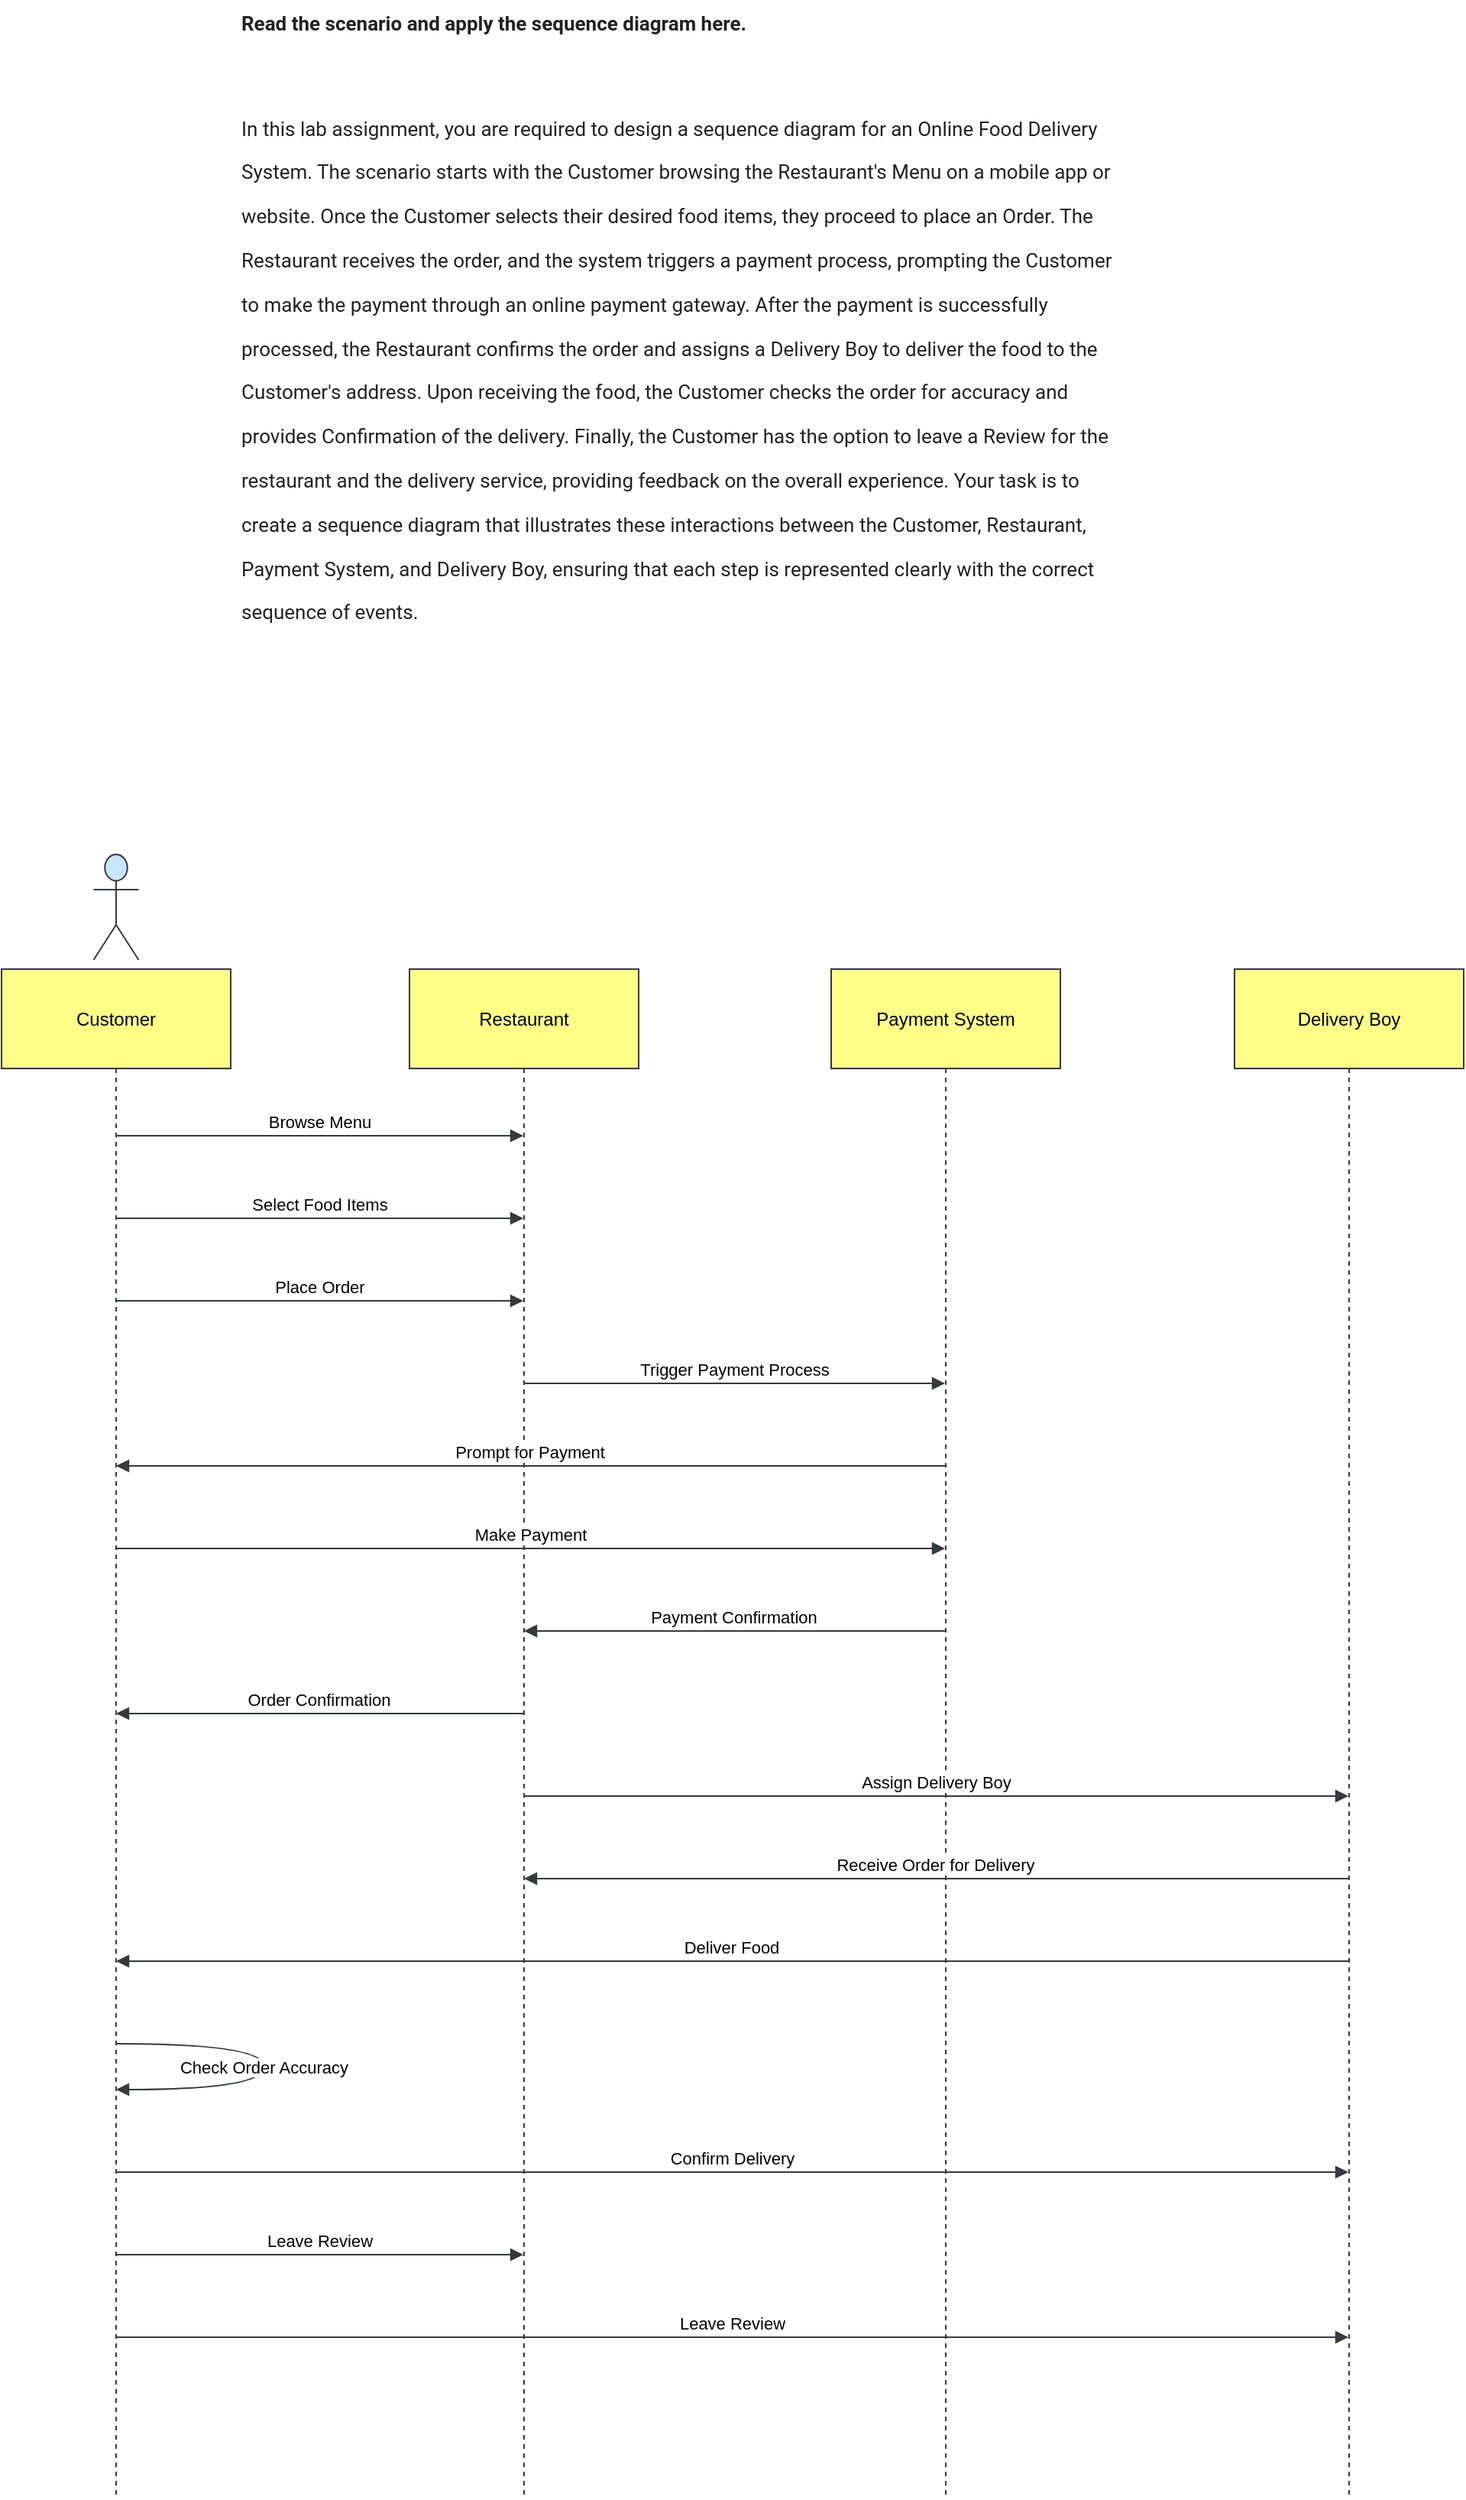 <mxfile version="26.2.14">
  <diagram name="Page-1" id="uUIcSil0GLClQxcJma0W">
    <mxGraphModel dx="2620" dy="2010" grid="0" gridSize="10" guides="1" tooltips="1" connect="1" arrows="1" fold="1" page="0" pageScale="1" pageWidth="827" pageHeight="1169" math="0" shadow="0">
      <root>
        <mxCell id="0" />
        <mxCell id="1" parent="0" />
        <mxCell id="2" value="Customer" style="shape=umlLifeline;perimeter=lifelinePerimeter;whiteSpace=wrap;container=1;dropTarget=0;collapsible=0;recursiveResize=0;outlineConnect=0;portConstraint=eastwest;newEdgeStyle={&quot;edgeStyle&quot;:&quot;elbowEdgeStyle&quot;,&quot;elbow&quot;:&quot;vertical&quot;,&quot;curved&quot;:0,&quot;rounded&quot;:0};size=65;fillColor=#ffff88;strokeColor=#36393d;" parent="1" vertex="1">
          <mxGeometry x="-46" width="150" height="1000" as="geometry" />
        </mxCell>
        <mxCell id="3" value="Restaurant" style="shape=umlLifeline;perimeter=lifelinePerimeter;whiteSpace=wrap;container=1;dropTarget=0;collapsible=0;recursiveResize=0;outlineConnect=0;portConstraint=eastwest;newEdgeStyle={&quot;edgeStyle&quot;:&quot;elbowEdgeStyle&quot;,&quot;elbow&quot;:&quot;vertical&quot;,&quot;curved&quot;:0,&quot;rounded&quot;:0};size=65;fillColor=#ffff88;strokeColor=#36393d;" parent="1" vertex="1">
          <mxGeometry x="221" width="150" height="1000" as="geometry" />
        </mxCell>
        <mxCell id="4" value="Payment System" style="shape=umlLifeline;perimeter=lifelinePerimeter;whiteSpace=wrap;container=1;dropTarget=0;collapsible=0;recursiveResize=0;outlineConnect=0;portConstraint=eastwest;newEdgeStyle={&quot;edgeStyle&quot;:&quot;elbowEdgeStyle&quot;,&quot;elbow&quot;:&quot;vertical&quot;,&quot;curved&quot;:0,&quot;rounded&quot;:0};size=65;fillColor=#ffff88;strokeColor=#36393d;" parent="1" vertex="1">
          <mxGeometry x="497" width="150" height="1000" as="geometry" />
        </mxCell>
        <mxCell id="5" value="Delivery Boy" style="shape=umlLifeline;perimeter=lifelinePerimeter;whiteSpace=wrap;container=1;dropTarget=0;collapsible=0;recursiveResize=0;outlineConnect=0;portConstraint=eastwest;newEdgeStyle={&quot;edgeStyle&quot;:&quot;elbowEdgeStyle&quot;,&quot;elbow&quot;:&quot;vertical&quot;,&quot;curved&quot;:0,&quot;rounded&quot;:0};size=65;fillColor=#ffff88;strokeColor=#36393d;" parent="1" vertex="1">
          <mxGeometry x="761" width="150" height="1000" as="geometry" />
        </mxCell>
        <mxCell id="6" value="Browse Menu" style="verticalAlign=bottom;edgeStyle=elbowEdgeStyle;elbow=vertical;curved=0;rounded=0;endArrow=block;fillColor=#ffff88;strokeColor=#36393d;" parent="1" source="2" target="3" edge="1">
          <mxGeometry relative="1" as="geometry">
            <Array as="points">
              <mxPoint x="188" y="109" />
            </Array>
          </mxGeometry>
        </mxCell>
        <mxCell id="7" value="Select Food Items" style="verticalAlign=bottom;edgeStyle=elbowEdgeStyle;elbow=vertical;curved=0;rounded=0;endArrow=block;fillColor=#ffff88;strokeColor=#36393d;" parent="1" source="2" target="3" edge="1">
          <mxGeometry relative="1" as="geometry">
            <Array as="points">
              <mxPoint x="188" y="163" />
            </Array>
          </mxGeometry>
        </mxCell>
        <mxCell id="8" value="Place Order" style="verticalAlign=bottom;edgeStyle=elbowEdgeStyle;elbow=vertical;curved=0;rounded=0;endArrow=block;fillColor=#ffff88;strokeColor=#36393d;" parent="1" source="2" target="3" edge="1">
          <mxGeometry relative="1" as="geometry">
            <Array as="points">
              <mxPoint x="188" y="217" />
            </Array>
          </mxGeometry>
        </mxCell>
        <mxCell id="9" value="Trigger Payment Process" style="verticalAlign=bottom;edgeStyle=elbowEdgeStyle;elbow=vertical;curved=0;rounded=0;endArrow=block;fillColor=#ffff88;strokeColor=#36393d;" parent="1" source="3" target="4" edge="1">
          <mxGeometry relative="1" as="geometry">
            <Array as="points">
              <mxPoint x="413" y="271" />
            </Array>
          </mxGeometry>
        </mxCell>
        <mxCell id="10" value="Prompt for Payment" style="verticalAlign=bottom;edgeStyle=elbowEdgeStyle;elbow=vertical;curved=0;rounded=0;endArrow=block;fillColor=#ffff88;strokeColor=#36393d;" parent="1" source="4" target="2" edge="1">
          <mxGeometry relative="1" as="geometry">
            <Array as="points">
              <mxPoint x="312" y="325" />
            </Array>
          </mxGeometry>
        </mxCell>
        <mxCell id="11" value="Make Payment" style="verticalAlign=bottom;edgeStyle=elbowEdgeStyle;elbow=vertical;curved=0;rounded=0;endArrow=block;fillColor=#ffff88;strokeColor=#36393d;" parent="1" source="2" target="4" edge="1">
          <mxGeometry relative="1" as="geometry">
            <Array as="points">
              <mxPoint x="309" y="379" />
            </Array>
          </mxGeometry>
        </mxCell>
        <mxCell id="12" value="Payment Confirmation" style="verticalAlign=bottom;edgeStyle=elbowEdgeStyle;elbow=vertical;curved=0;rounded=0;endArrow=block;fillColor=#ffff88;strokeColor=#36393d;" parent="1" source="4" target="3" edge="1">
          <mxGeometry relative="1" as="geometry">
            <Array as="points">
              <mxPoint x="416" y="433" />
            </Array>
          </mxGeometry>
        </mxCell>
        <mxCell id="13" value="Order Confirmation" style="verticalAlign=bottom;edgeStyle=elbowEdgeStyle;elbow=vertical;curved=0;rounded=0;endArrow=block;fillColor=#ffff88;strokeColor=#36393d;" parent="1" source="3" target="2" edge="1">
          <mxGeometry relative="1" as="geometry">
            <Array as="points">
              <mxPoint x="191" y="487" />
            </Array>
          </mxGeometry>
        </mxCell>
        <mxCell id="14" value="Assign Delivery Boy" style="verticalAlign=bottom;edgeStyle=elbowEdgeStyle;elbow=vertical;curved=0;rounded=0;endArrow=block;fillColor=#ffff88;strokeColor=#36393d;" parent="1" source="3" target="5" edge="1">
          <mxGeometry relative="1" as="geometry">
            <Array as="points">
              <mxPoint x="513" y="541" />
            </Array>
          </mxGeometry>
        </mxCell>
        <mxCell id="15" value="Receive Order for Delivery" style="verticalAlign=bottom;edgeStyle=elbowEdgeStyle;elbow=vertical;curved=0;rounded=0;endArrow=block;fillColor=#ffff88;strokeColor=#36393d;" parent="1" source="5" target="3" edge="1">
          <mxGeometry relative="1" as="geometry">
            <Array as="points">
              <mxPoint x="516" y="595" />
            </Array>
          </mxGeometry>
        </mxCell>
        <mxCell id="16" value="Deliver Food" style="verticalAlign=bottom;edgeStyle=elbowEdgeStyle;elbow=vertical;curved=0;rounded=0;endArrow=block;fillColor=#ffff88;strokeColor=#36393d;" parent="1" source="5" target="2" edge="1">
          <mxGeometry relative="1" as="geometry">
            <Array as="points">
              <mxPoint x="412" y="649" />
            </Array>
          </mxGeometry>
        </mxCell>
        <mxCell id="17" value="Check Order Accuracy" style="curved=1;endArrow=block;fillColor=#ffff88;strokeColor=#36393d;" parent="1" source="2" target="2" edge="1">
          <mxGeometry relative="1" as="geometry">
            <Array as="points">
              <mxPoint x="126" y="703" />
              <mxPoint x="126" y="733" />
            </Array>
          </mxGeometry>
        </mxCell>
        <mxCell id="18" value="Confirm Delivery" style="verticalAlign=bottom;edgeStyle=elbowEdgeStyle;elbow=vertical;curved=0;rounded=0;endArrow=block;fillColor=#ffff88;strokeColor=#36393d;" parent="1" source="2" target="5" edge="1">
          <mxGeometry relative="1" as="geometry">
            <Array as="points">
              <mxPoint x="409" y="787" />
            </Array>
          </mxGeometry>
        </mxCell>
        <mxCell id="19" value="Leave Review" style="verticalAlign=bottom;edgeStyle=elbowEdgeStyle;elbow=vertical;curved=0;rounded=0;endArrow=block;fillColor=#ffff88;strokeColor=#36393d;" parent="1" source="2" target="3" edge="1">
          <mxGeometry relative="1" as="geometry">
            <Array as="points">
              <mxPoint x="188" y="841" />
            </Array>
          </mxGeometry>
        </mxCell>
        <mxCell id="20" value="Leave Review" style="verticalAlign=bottom;edgeStyle=elbowEdgeStyle;elbow=vertical;curved=0;rounded=0;endArrow=block;fillColor=#ffff88;strokeColor=#36393d;" parent="1" source="2" target="5" edge="1">
          <mxGeometry relative="1" as="geometry">
            <Array as="points">
              <mxPoint x="409" y="895" />
            </Array>
          </mxGeometry>
        </mxCell>
        <mxCell id="aD_YHIlhLt39WR47Mzzr-20" value="" style="shape=umlActor;verticalLabelPosition=bottom;verticalAlign=top;html=1;outlineConnect=0;fillColor=#cce5ff;strokeColor=#36393d;" vertex="1" parent="1">
          <mxGeometry x="14.25" y="-75" width="29.5" height="69" as="geometry" />
        </mxCell>
        <mxCell id="aD_YHIlhLt39WR47Mzzr-31" value="&lt;h3 style=&quot;margin-top: 0px;&quot;&gt;&lt;span style=&quot;color: rgba(0, 0, 0, 0.87); font-family: Roboto, Helvetica, Arial, sans-serif; font-size: 13px; background-color: rgb(255, 255, 255);&quot;&gt;Read the scenario and apply the sequence diagram here.&lt;/span&gt;&lt;br style=&quot;-webkit-tap-highlight-color: transparent; color: rgba(0, 0, 0, 0.87); font-family: Roboto, Helvetica, Arial, sans-serif; font-size: 13px; font-weight: 400; background-color: rgb(255, 255, 255);&quot;&gt;&lt;/h3&gt;&lt;h1 style=&quot;margin-top: 0px;&quot;&gt;&lt;br style=&quot;-webkit-tap-highlight-color: transparent; color: rgba(0, 0, 0, 0.87); font-family: Roboto, Helvetica, Arial, sans-serif; font-size: 13px; font-weight: 400; background-color: rgb(255, 255, 255);&quot;&gt;&lt;span style=&quot;color: rgba(0, 0, 0, 0.87); font-family: Roboto, Helvetica, Arial, sans-serif; font-size: 13px; font-weight: 400; background-color: rgb(255, 255, 255);&quot;&gt;In this lab assignment, you are required to design a sequence diagram for an Online Food Delivery System. The scenario starts with the Customer browsing the Restaurant&#39;s Menu on a mobile app or website. Once the Customer selects their desired food items, they proceed to place an Order. The Restaurant receives the order, and the system triggers a payment process, prompting the Customer to make the payment through an online payment gateway. After the payment is successfully processed, the Restaurant confirms the order and assigns a Delivery Boy to deliver the food to the Customer&#39;s address. Upon receiving the food, the Customer checks the order for accuracy and provides Confirmation of the delivery. Finally, the Customer has the option to leave a Review for the restaurant and the delivery service, providing feedback on the overall experience. Your task is to create a sequence diagram that illustrates these interactions between the Customer, Restaurant, Payment System, and Delivery Boy, ensuring that each step is represented clearly with the correct sequence of events.&lt;/span&gt;&lt;/h1&gt;" style="text;html=1;whiteSpace=wrap;overflow=hidden;rounded=0;" vertex="1" parent="1">
          <mxGeometry x="109" y="-634" width="583" height="504" as="geometry" />
        </mxCell>
      </root>
    </mxGraphModel>
  </diagram>
</mxfile>
